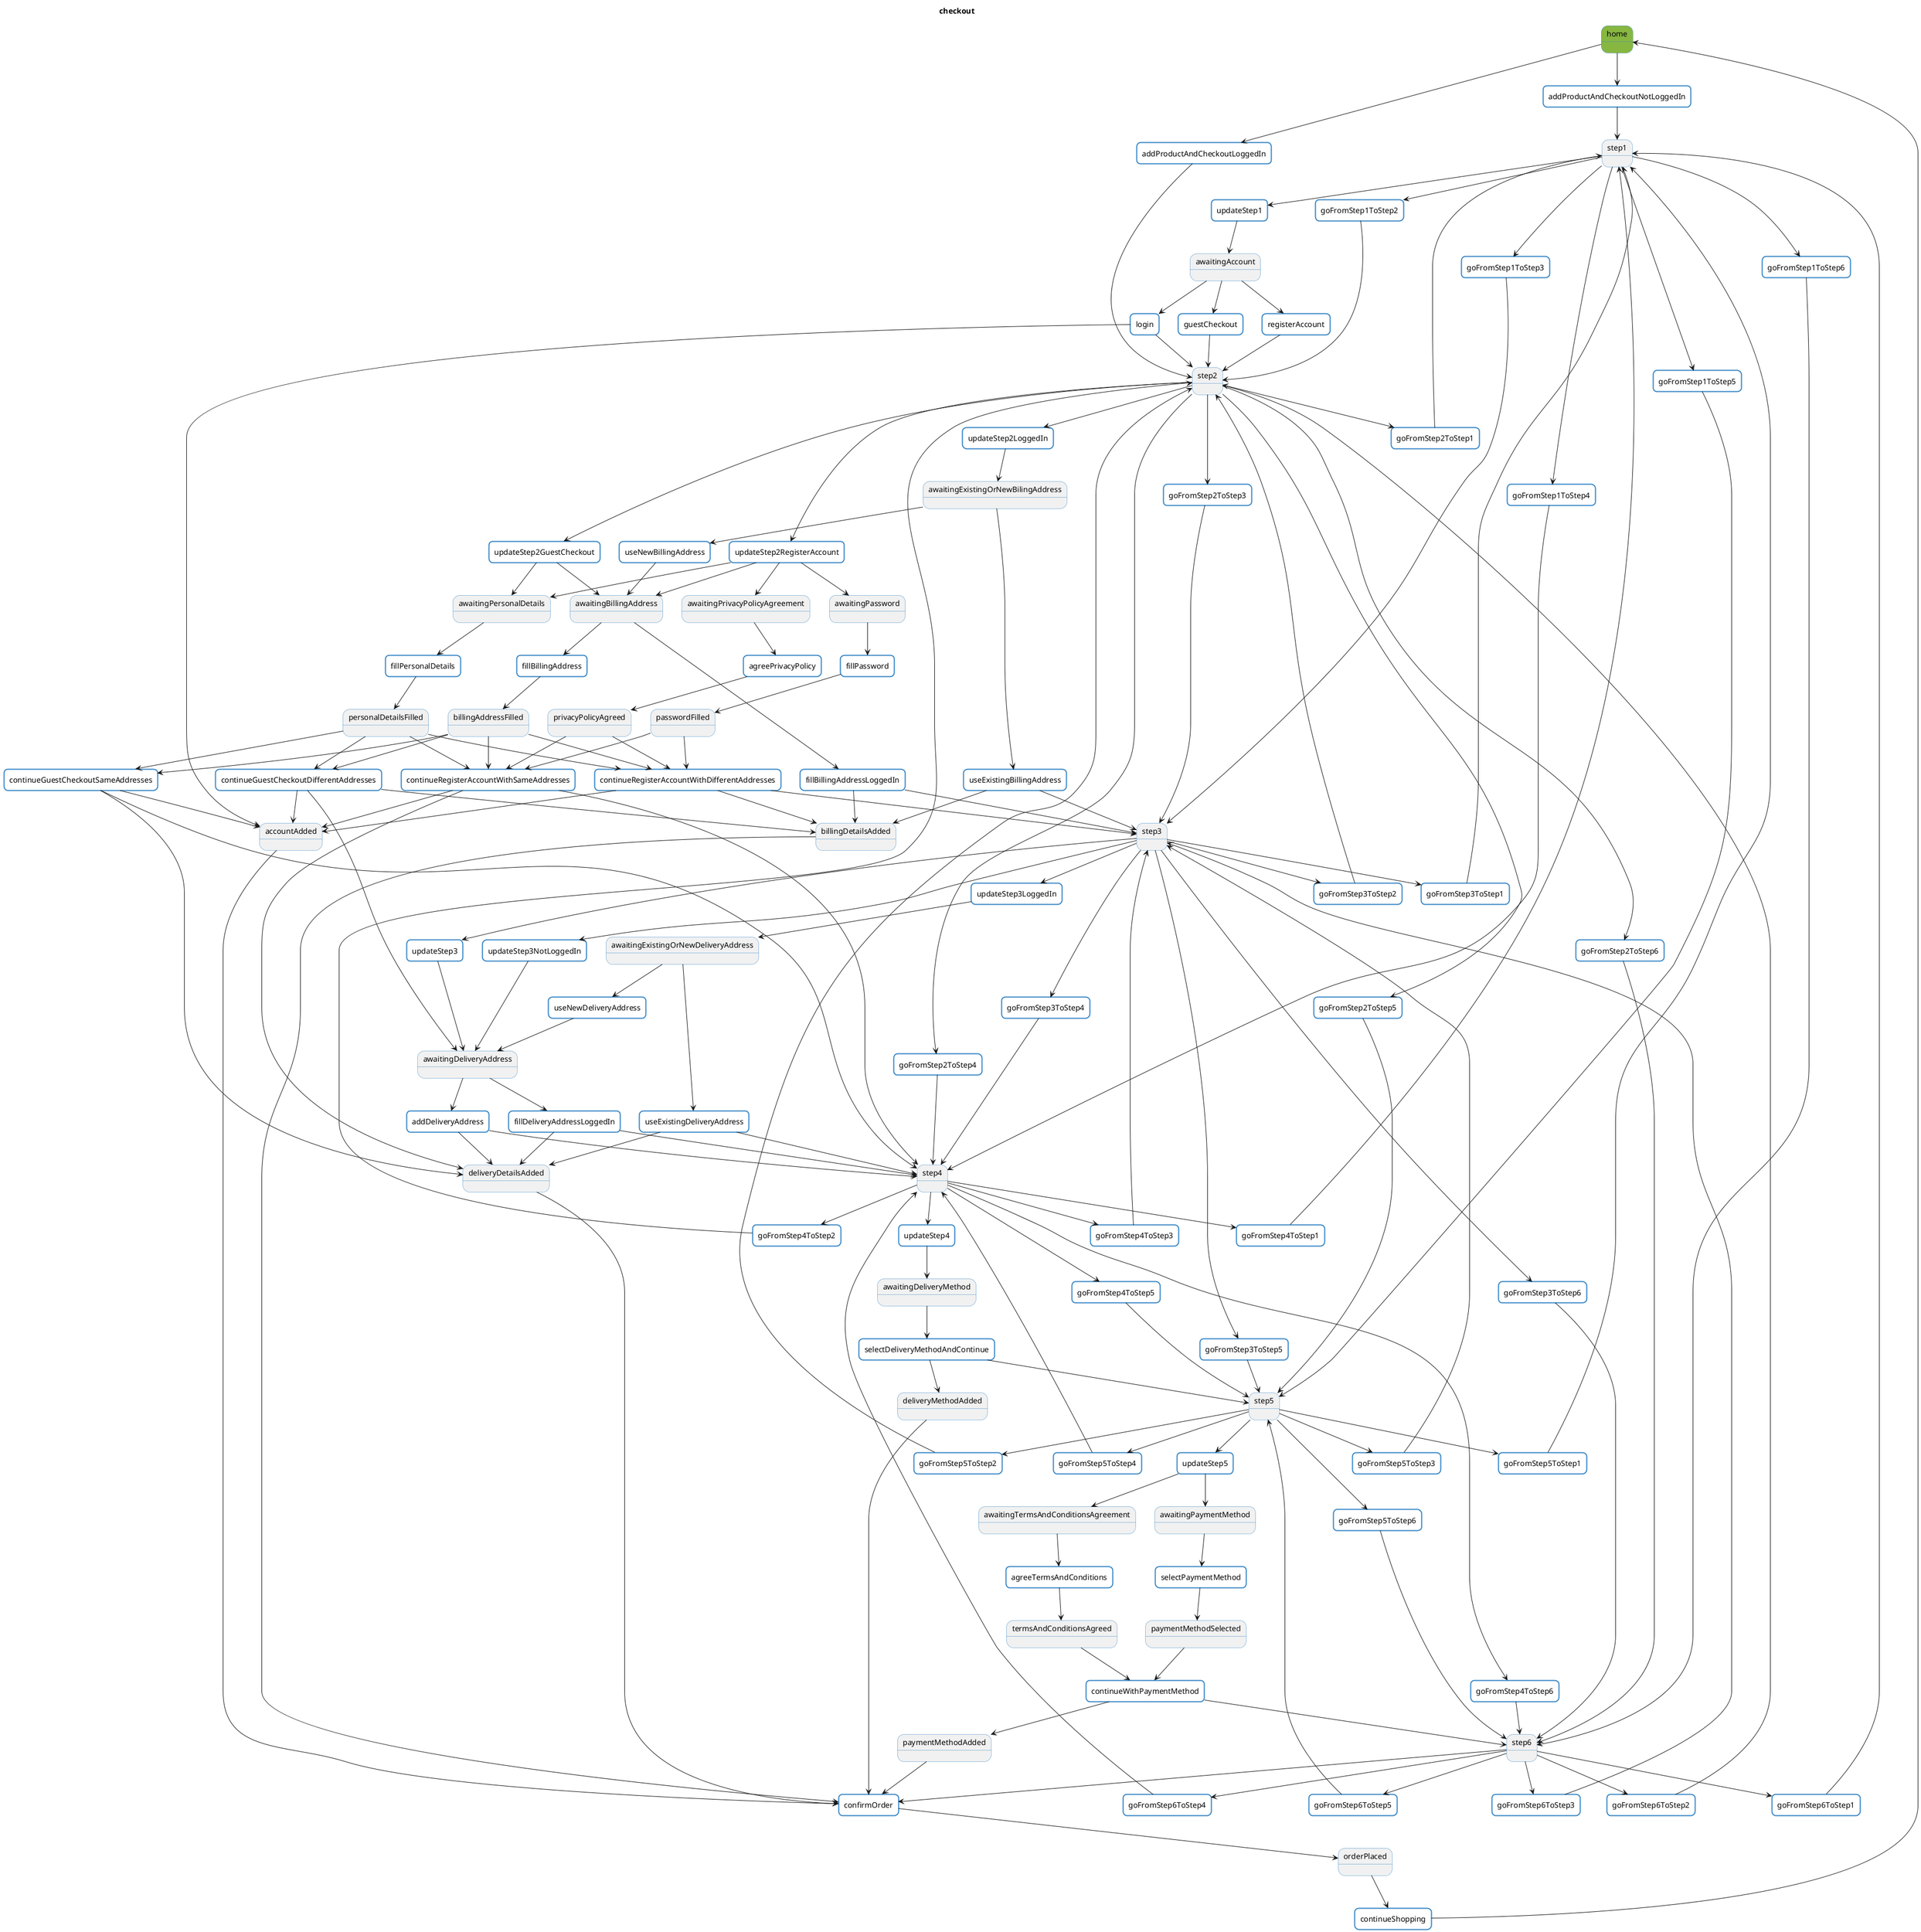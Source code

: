 @startuml
allow_mixing
title checkout
skinparam titleBorderRoundCorner 15
skinparam titleBorderThickness 2
skinparam state {
    BackgroundColor<<initial>> #87b741
    BackgroundColor<<marked>> #3887C6
    BorderColor #3887C6
    BorderColor<<marked>> Black
    FontColor<<marked>> White
}
skinparam agent {
    BackgroundColor #ffffff
    BorderColor #3887C6
}
state "home" <<initial>>
state "step1"
state "step2"
state "step3"
state "step4"
state "step5"
state "step6"
state "awaitingAccount"
state "awaitingPersonalDetails"
state "awaitingBillingAddress"
state "awaitingPassword"
state "awaitingPrivacyPolicyAgreement"
state "personalDetailsFilled"
state "billingAddressFilled"
state "passwordFilled"
state "privacyPolicyAgreed"
state "awaitingExistingOrNewBilingAddress"
state "awaitingExistingOrNewDeliveryAddress"
state "awaitingDeliveryAddress"
state "awaitingDeliveryMethod"
state "awaitingPaymentMethod"
state "awaitingTermsAndConditionsAgreement"
state "paymentMethodSelected"
state "termsAndConditionsAgreed"
state "accountAdded"
state "billingDetailsAdded"
state "deliveryDetailsAdded"
state "deliveryMethodAdded"
state "paymentMethodAdded"
state "orderPlaced"
agent "addProductAndCheckoutNotLoggedIn"
agent "addProductAndCheckoutLoggedIn"
agent "updateStep1"
agent "updateStep2LoggedIn"
agent "updateStep2GuestCheckout"
agent "updateStep2RegisterAccount"
agent "login"
agent "guestCheckout"
agent "registerAccount"
agent "fillPersonalDetails"
agent "fillBillingAddress"
agent "fillPassword"
agent "agreePrivacyPolicy"
agent "useExistingBillingAddress"
agent "useNewBillingAddress"
agent "fillBillingAddressLoggedIn"
agent "continueRegisterAccountWithDifferentAddresses"
agent "continueGuestCheckoutDifferentAddresses"
agent "updateStep3"
agent "continueRegisterAccountWithSameAddresses"
agent "continueGuestCheckoutSameAddresses"
agent "updateStep3LoggedIn"
agent "updateStep3NotLoggedIn"
agent "useExistingDeliveryAddress"
agent "useNewDeliveryAddress"
agent "fillDeliveryAddressLoggedIn"
agent "addDeliveryAddress"
agent "updateStep4"
agent "selectDeliveryMethodAndContinue"
agent "updateStep5"
agent "selectPaymentMethod"
agent "agreeTermsAndConditions"
agent "continueWithPaymentMethod"
agent "confirmOrder"
agent "continueShopping"
agent "goFromStep2ToStep1"
agent "goFromStep3ToStep1"
agent "goFromStep4ToStep1"
agent "goFromStep5ToStep1"
agent "goFromStep6ToStep1"
agent "goFromStep1ToStep2"
agent "goFromStep3ToStep2"
agent "goFromStep4ToStep2"
agent "goFromStep5ToStep2"
agent "goFromStep6ToStep2"
agent "goFromStep1ToStep3"
agent "goFromStep2ToStep3"
agent "goFromStep4ToStep3"
agent "goFromStep5ToStep3"
agent "goFromStep6ToStep3"
agent "goFromStep1ToStep4"
agent "goFromStep2ToStep4"
agent "goFromStep3ToStep4"
agent "goFromStep5ToStep4"
agent "goFromStep6ToStep4"
agent "goFromStep1ToStep5"
agent "goFromStep2ToStep5"
agent "goFromStep3ToStep5"
agent "goFromStep4ToStep5"
agent "goFromStep6ToStep5"
agent "goFromStep1ToStep6"
agent "goFromStep2ToStep6"
agent "goFromStep3ToStep6"
agent "goFromStep4ToStep6"
agent "goFromStep5ToStep6"
"home" --> "addProductAndCheckoutNotLoggedIn"
"addProductAndCheckoutNotLoggedIn" --> "step1"
"home" --> "addProductAndCheckoutLoggedIn"
"addProductAndCheckoutLoggedIn" --> "step2"
"step1" --> "updateStep1"
"updateStep1" --> "awaitingAccount"
"step2" --> "updateStep2LoggedIn"
"updateStep2LoggedIn" --> "awaitingExistingOrNewBilingAddress"
"step2" --> "updateStep2GuestCheckout"
"updateStep2GuestCheckout" --> "awaitingPersonalDetails"
"updateStep2GuestCheckout" --> "awaitingBillingAddress"
"step2" --> "updateStep2RegisterAccount"
"updateStep2RegisterAccount" --> "awaitingPersonalDetails"
"updateStep2RegisterAccount" --> "awaitingBillingAddress"
"updateStep2RegisterAccount" --> "awaitingPassword"
"updateStep2RegisterAccount" --> "awaitingPrivacyPolicyAgreement"
"awaitingAccount" --> "login"
"login" --> "accountAdded"
"login" --> "step2"
"awaitingAccount" --> "guestCheckout"
"guestCheckout" --> "step2"
"awaitingAccount" --> "registerAccount"
"registerAccount" --> "step2"
"awaitingPersonalDetails" --> "fillPersonalDetails"
"fillPersonalDetails" --> "personalDetailsFilled"
"awaitingBillingAddress" --> "fillBillingAddress"
"fillBillingAddress" --> "billingAddressFilled"
"awaitingPassword" --> "fillPassword"
"fillPassword" --> "passwordFilled"
"awaitingPrivacyPolicyAgreement" --> "agreePrivacyPolicy"
"agreePrivacyPolicy" --> "privacyPolicyAgreed"
"awaitingExistingOrNewBilingAddress" --> "useExistingBillingAddress"
"useExistingBillingAddress" --> "step3"
"useExistingBillingAddress" --> "billingDetailsAdded"
"awaitingExistingOrNewBilingAddress" --> "useNewBillingAddress"
"useNewBillingAddress" --> "awaitingBillingAddress"
"awaitingBillingAddress" --> "fillBillingAddressLoggedIn"
"fillBillingAddressLoggedIn" --> "step3"
"fillBillingAddressLoggedIn" --> "billingDetailsAdded"
"personalDetailsFilled" --> "continueRegisterAccountWithDifferentAddresses"
"continueRegisterAccountWithDifferentAddresses" --> "accountAdded"
"continueRegisterAccountWithDifferentAddresses" --> "billingDetailsAdded"
"continueRegisterAccountWithDifferentAddresses" --> "step3"
"billingAddressFilled" --> "continueRegisterAccountWithDifferentAddresses"
"passwordFilled" --> "continueRegisterAccountWithDifferentAddresses"
"privacyPolicyAgreed" --> "continueRegisterAccountWithDifferentAddresses"
"personalDetailsFilled" --> "continueGuestCheckoutDifferentAddresses"
"continueGuestCheckoutDifferentAddresses" --> "accountAdded"
"continueGuestCheckoutDifferentAddresses" --> "billingDetailsAdded"
"continueGuestCheckoutDifferentAddresses" --> "awaitingDeliveryAddress"
"billingAddressFilled" --> "continueGuestCheckoutDifferentAddresses"
"step3" --> "updateStep3"
"updateStep3" --> "awaitingDeliveryAddress"
"personalDetailsFilled" --> "continueRegisterAccountWithSameAddresses"
"continueRegisterAccountWithSameAddresses" --> "accountAdded"
"continueRegisterAccountWithSameAddresses" --> "deliveryDetailsAdded"
"continueRegisterAccountWithSameAddresses" --> "step4"
"billingAddressFilled" --> "continueRegisterAccountWithSameAddresses"
"passwordFilled" --> "continueRegisterAccountWithSameAddresses"
"privacyPolicyAgreed" --> "continueRegisterAccountWithSameAddresses"
"personalDetailsFilled" --> "continueGuestCheckoutSameAddresses"
"continueGuestCheckoutSameAddresses" --> "accountAdded"
"continueGuestCheckoutSameAddresses" --> "deliveryDetailsAdded"
"continueGuestCheckoutSameAddresses" --> "step4"
"billingAddressFilled" --> "continueGuestCheckoutSameAddresses"
"step3" --> "updateStep3LoggedIn"
"updateStep3LoggedIn" --> "awaitingExistingOrNewDeliveryAddress"
"step3" --> "updateStep3NotLoggedIn"
"updateStep3NotLoggedIn" --> "awaitingDeliveryAddress"
"awaitingExistingOrNewDeliveryAddress" --> "useExistingDeliveryAddress"
"useExistingDeliveryAddress" --> "step4"
"useExistingDeliveryAddress" --> "deliveryDetailsAdded"
"awaitingExistingOrNewDeliveryAddress" --> "useNewDeliveryAddress"
"useNewDeliveryAddress" --> "awaitingDeliveryAddress"
"awaitingDeliveryAddress" --> "fillDeliveryAddressLoggedIn"
"fillDeliveryAddressLoggedIn" --> "step4"
"fillDeliveryAddressLoggedIn" --> "deliveryDetailsAdded"
"awaitingDeliveryAddress" --> "addDeliveryAddress"
"addDeliveryAddress" --> "deliveryDetailsAdded"
"addDeliveryAddress" --> "step4"
"step4" --> "updateStep4"
"updateStep4" --> "awaitingDeliveryMethod"
"awaitingDeliveryMethod" --> "selectDeliveryMethodAndContinue"
"selectDeliveryMethodAndContinue" --> "deliveryMethodAdded"
"selectDeliveryMethodAndContinue" --> "step5"
"step5" --> "updateStep5"
"updateStep5" --> "awaitingPaymentMethod"
"updateStep5" --> "awaitingTermsAndConditionsAgreement"
"awaitingPaymentMethod" --> "selectPaymentMethod"
"selectPaymentMethod" --> "paymentMethodSelected"
"awaitingTermsAndConditionsAgreement" --> "agreeTermsAndConditions"
"agreeTermsAndConditions" --> "termsAndConditionsAgreed"
"paymentMethodSelected" --> "continueWithPaymentMethod"
"continueWithPaymentMethod" --> "paymentMethodAdded"
"continueWithPaymentMethod" --> "step6"
"termsAndConditionsAgreed" --> "continueWithPaymentMethod"
"step6" --> "confirmOrder"
"confirmOrder" --> "orderPlaced"
"accountAdded" --> "confirmOrder"
"billingDetailsAdded" --> "confirmOrder"
"deliveryDetailsAdded" --> "confirmOrder"
"deliveryMethodAdded" --> "confirmOrder"
"paymentMethodAdded" --> "confirmOrder"
"orderPlaced" --> "continueShopping"
"continueShopping" --> "home"
"step2" --> "goFromStep2ToStep1"
"goFromStep2ToStep1" --> "step1"
"step3" --> "goFromStep3ToStep1"
"goFromStep3ToStep1" --> "step1"
"step4" --> "goFromStep4ToStep1"
"goFromStep4ToStep1" --> "step1"
"step5" --> "goFromStep5ToStep1"
"goFromStep5ToStep1" --> "step1"
"step6" --> "goFromStep6ToStep1"
"goFromStep6ToStep1" --> "step1"
"step1" --> "goFromStep1ToStep2"
"goFromStep1ToStep2" --> "step2"
"step3" --> "goFromStep3ToStep2"
"goFromStep3ToStep2" --> "step2"
"step4" --> "goFromStep4ToStep2"
"goFromStep4ToStep2" --> "step2"
"step5" --> "goFromStep5ToStep2"
"goFromStep5ToStep2" --> "step2"
"step6" --> "goFromStep6ToStep2"
"goFromStep6ToStep2" --> "step2"
"step1" --> "goFromStep1ToStep3"
"goFromStep1ToStep3" --> "step3"
"step2" --> "goFromStep2ToStep3"
"goFromStep2ToStep3" --> "step3"
"step4" --> "goFromStep4ToStep3"
"goFromStep4ToStep3" --> "step3"
"step5" --> "goFromStep5ToStep3"
"goFromStep5ToStep3" --> "step3"
"step6" --> "goFromStep6ToStep3"
"goFromStep6ToStep3" --> "step3"
"step1" --> "goFromStep1ToStep4"
"goFromStep1ToStep4" --> "step4"
"step2" --> "goFromStep2ToStep4"
"goFromStep2ToStep4" --> "step4"
"step3" --> "goFromStep3ToStep4"
"goFromStep3ToStep4" --> "step4"
"step5" --> "goFromStep5ToStep4"
"goFromStep5ToStep4" --> "step4"
"step6" --> "goFromStep6ToStep4"
"goFromStep6ToStep4" --> "step4"
"step1" --> "goFromStep1ToStep5"
"goFromStep1ToStep5" --> "step5"
"step2" --> "goFromStep2ToStep5"
"goFromStep2ToStep5" --> "step5"
"step3" --> "goFromStep3ToStep5"
"goFromStep3ToStep5" --> "step5"
"step4" --> "goFromStep4ToStep5"
"goFromStep4ToStep5" --> "step5"
"step6" --> "goFromStep6ToStep5"
"goFromStep6ToStep5" --> "step5"
"step1" --> "goFromStep1ToStep6"
"goFromStep1ToStep6" --> "step6"
"step2" --> "goFromStep2ToStep6"
"goFromStep2ToStep6" --> "step6"
"step3" --> "goFromStep3ToStep6"
"goFromStep3ToStep6" --> "step6"
"step4" --> "goFromStep4ToStep6"
"goFromStep4ToStep6" --> "step6"
"step5" --> "goFromStep5ToStep6"
"goFromStep5ToStep6" --> "step6"
@enduml
